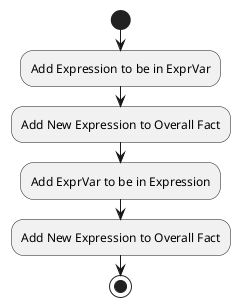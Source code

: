 @startuml
start
:Add Expression to be in ExprVar;
:Add New Expression to Overall Fact;
:Add ExprVar to be in Expression;
:Add New Expression to Overall Fact;
stop
@enduml